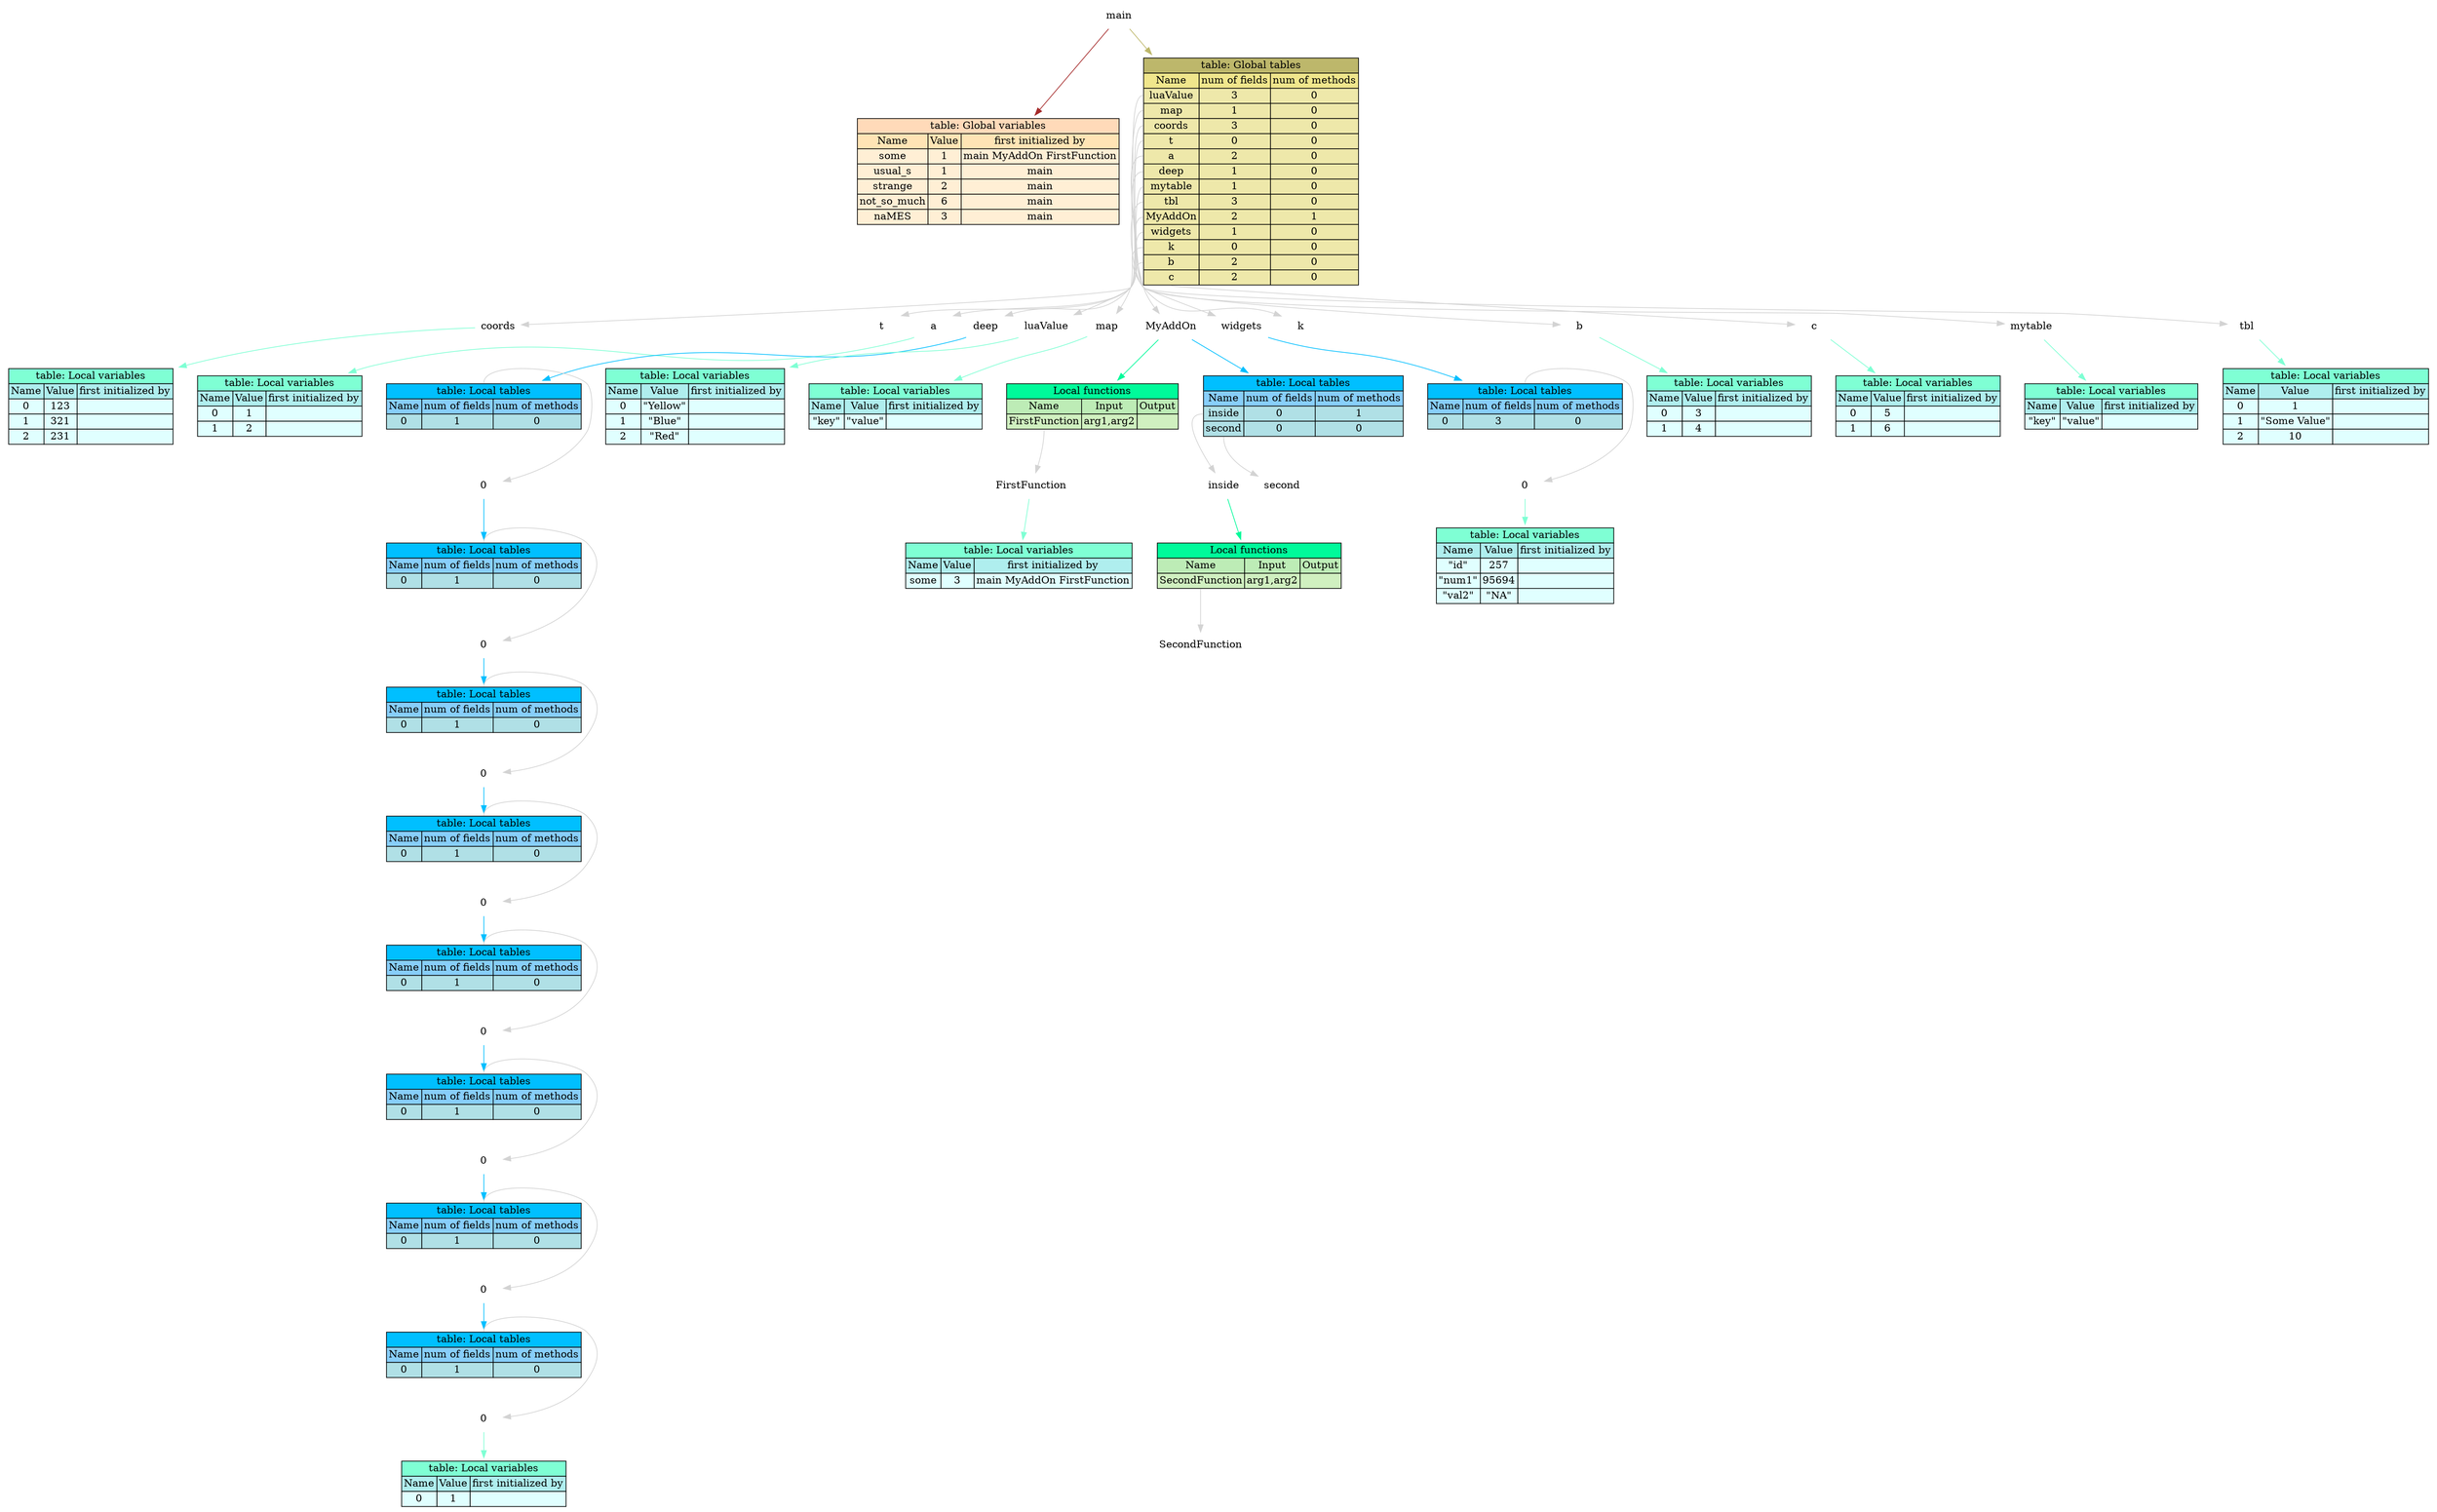 digraph G {
	"main"->"main global variables"[ color="brown" ];
	"main"->"main global tables"[ color="#BDB76B" ];
	"main global tables":coords->"coords"[ color=lightgrey ];
	"coords"->"coords local variables"[ color="#7FFFD4" ];
	"main global tables":t->"main t"[ color=lightgrey ];
	"main global tables":a->"main  a"[ color=lightgrey ];
	"main  a"->"main  a local variables"[ color="#7FFFD4" ];
	"main global tables":deep->"deep"[ color=lightgrey ];
	"deep"->"deep local tables"[ color="#00BFFF" ];
	"deep local tables":0->"deep  0"[ color=lightgrey ];
	"deep  0"->"deep  0 local tables"[ color="#00BFFF" ];
	"deep  0 local tables":0->"deep  0  0"[ color=lightgrey ];
	"deep  0  0"->"deep  0  0 local tables"[ color="#00BFFF" ];
	"deep  0  0 local tables":0->"deep  0  0  0"[ color=lightgrey ];
	"deep  0  0  0"->"deep  0  0  0 local tables"[ color="#00BFFF" ];
	"deep  0  0  0 local tables":0->"deep  0  0  0  0"[ color=lightgrey ];
	"deep  0  0  0  0"->"deep  0  0  0  0 local tables"[ color="#00BFFF" ];
	"deep  0  0  0  0 local tables":0->"deep  0  0  0  0  0"[ color=lightgrey ];
	"deep  0  0  0  0  0"->"deep  0  0  0  0  0 local tables"[ color="#00BFFF" ];
	"deep  0  0  0  0  0 local tables":0->"deep  0  0  0  0  0  0"[ color=lightgrey ];
	"deep  0  0  0  0  0  0"->"deep  0  0  0  0  0  0 local tables"[ color="#00BFFF" ];
	"deep  0  0  0  0  0  0 local tables":0->"deep  0  0  0  0  0  0  0"[ color=lightgrey ];
	"deep  0  0  0  0  0  0  0"->"deep  0  0  0  0  0  0  0 local tables"[ color="#00BFFF" ];
	"deep  0  0  0  0  0  0  0 local tables":0->"deep  0  0  0  0  0  0  0  0"[ color=lightgrey ];
	"deep  0  0  0  0  0  0  0  0"->"deep  0  0  0  0  0  0  0  0 local variables"[ color="#7FFFD4" ];
	"main global tables":luaValue->"luaValue"[ color=lightgrey ];
	"luaValue"->"luaValue local variables"[ color="#7FFFD4" ];
	"main global tables":map->"map"[ color=lightgrey ];
	"map"->"map local variables"[ color="#7FFFD4" ];
	"main global tables":MyAddOn->"MyAddOn"[ color=lightgrey ];
	"MyAddOn"->"MyAddOn local functions"[ color="#00FA9A" ];
	"MyAddOn"->"MyAddOn local tables"[ color="#00BFFF" ];
	"MyAddOn local functions":FirstFunction->"main MyAddOn FirstFunction"[ color=lightgrey ];
	"main MyAddOn FirstFunction"->"main MyAddOn FirstFunction local variables"[ color="#7FFFD4" ];
	"MyAddOn local tables":inside->"MyAddOn  inside"[ color=lightgrey ];
	"MyAddOn  inside"->"MyAddOn  inside local functions"[ color="#00FA9A" ];
	"MyAddOn  inside local functions":SecondFunction->"main MyAddOn  inside SecondFunction"[ color=lightgrey ];
	"MyAddOn local tables":second->"MyAddOn  second"[ color=lightgrey ];
	"main global tables":widgets->"widgets"[ color=lightgrey ];
	"widgets"->"widgets local tables"[ color="#00BFFF" ];
	"widgets local tables":0->"widgets  0"[ color=lightgrey ];
	"widgets  0"->"widgets  0 local variables"[ color="#7FFFD4" ];
	"main global tables":k->"main k"[ color=lightgrey ];
	"main global tables":b->"main  b"[ color=lightgrey ];
	"main  b"->"main  b local variables"[ color="#7FFFD4" ];
	"main global tables":c->"main  c"[ color=lightgrey ];
	"main  c"->"main  c local variables"[ color="#7FFFD4" ];
	"main global tables":mytable->"main mytable"[ color=lightgrey ];
	"main mytable"->"main mytable local variables"[ color="#7FFFD4" ];
	"main global tables":tbl->"tbl"[ color=lightgrey ];
	"tbl"->"tbl local variables"[ color="#7FFFD4" ];
	"MyAddOn  inside local functions" [ color=white, label=<<TABLE BORDER="0" CELLBORDER="1" color="black" CELLSPACING="0">
	<TR><TD COLSPAN="3" BGCOLOR="#00FA9A">Local functions</TD></TR>
	  <TR><TD BGCOLOR="#BDECB6" PORT="Name">Name</TD>\n<TD BGCOLOR="#BDECB6" PORT="Input">Input</TD>\n<TD BGCOLOR="#BDECB6" PORT="Output">Output</TD>\n</TR><TR><TD BGCOLOR="#D0F0C0" PORT="SecondFunction">SecondFunction</TD>\n<TD BGCOLOR="#D0F0C0" PORT="arg1,arg2">arg1,arg2</TD>\n<TD BGCOLOR="#D0F0C0" PORT=""></TD>\n</TR>\n</TABLE>>, shape="plaintext", style="rounded,filled" ];
	"MyAddOn  inside" [ color=white, label=inside, shape="plaintext", style="rounded,filled" ];
	"MyAddOn  second" [ color=white, label=second, shape="plaintext", style="rounded,filled" ];
	"MyAddOn local functions" [ color=white, label=<<TABLE BORDER="0" CELLBORDER="1" color="black" CELLSPACING="0">
	<TR><TD COLSPAN="3" BGCOLOR="#00FA9A">Local functions</TD></TR>
	  <TR><TD BGCOLOR="#BDECB6" PORT="Name">Name</TD>\n<TD BGCOLOR="#BDECB6" PORT="Input">Input</TD>\n<TD BGCOLOR="#BDECB6" PORT="Output">Output</TD>\n</TR><TR><TD BGCOLOR="#D0F0C0" PORT="FirstFunction">FirstFunction</TD>\n<TD BGCOLOR="#D0F0C0" PORT="arg1,arg2">arg1,arg2</TD>\n<TD BGCOLOR="#D0F0C0" PORT=""></TD>\n</TR>\n</TABLE>>, shape="plaintext", style="rounded,filled" ];
	"MyAddOn local tables" [ color=white, label=<<TABLE BORDER="0" CELLBORDER="1" CELLSPACING="0" color="black">
  <TR><TD PORT="0" COLSPAN="3" BGCOLOR="#00BFFF">table: Local tables</TD></TR>
	<TR><TD BGCOLOR="#87CEFA" PORT="Name">Name</TD>\n<TD BGCOLOR="#87CEFA" PORT="num of fields">num of fields</TD>\n<TD BGCOLOR="#87CEFA" PORT="num of methods">num of methods</TD>\n</TR><TR><TD BGCOLOR="#B0E0E6" PORT="inside">inside</TD>\n<TD BGCOLOR="#B0E0E6" PORT="0">0</TD>\n<TD BGCOLOR="#B0E0E6" PORT="1">1</TD>\n</TR><TR><TD BGCOLOR="#B0E0E6" PORT="second">second</TD>\n<TD BGCOLOR="#B0E0E6" PORT="0">0</TD>\n<TD BGCOLOR="#B0E0E6" PORT="0">0</TD>\n</TR>\n</TABLE>>, shape="plaintext", style="rounded,filled" ];
	"MyAddOn" [ color=white, label=MyAddOn, shape="plaintext", style="rounded,filled" ];
	"coords local variables" [ color=white, label=<<TABLE BORDER="0" CELLBORDER="1" CELLSPACING="0" color="black">
  <TR><TD PORT="0" COLSPAN="3" BGCOLOR="#7FFFD4">table: Local variables</TD></TR>
	<TR><TD BGCOLOR="#AFEEEE" PORT="Name">Name</TD>\n<TD BGCOLOR="#AFEEEE" PORT="Value">Value</TD>\n<TD BGCOLOR="#AFEEEE" PORT="first initialized by">first initialized by</TD>\n</TR><TR><TD BGCOLOR="#E0FFFF" PORT="0">0</TD>\n<TD BGCOLOR="#E0FFFF" PORT="123">123</TD>\n<TD BGCOLOR="#E0FFFF" PORT=""></TD>\n</TR><TR><TD BGCOLOR="#E0FFFF" PORT="1">1</TD>\n<TD BGCOLOR="#E0FFFF" PORT="321">321</TD>\n<TD BGCOLOR="#E0FFFF" PORT=""></TD>\n</TR><TR><TD BGCOLOR="#E0FFFF" PORT="2">2</TD>\n<TD BGCOLOR="#E0FFFF" PORT="231">231</TD>\n<TD BGCOLOR="#E0FFFF" PORT=""></TD>\n</TR>\n</TABLE>>, shape="plaintext", style="rounded,filled" ];
	"coords" [ color=white, label=coords, shape="plaintext", style="rounded,filled" ];
	"deep  0  0  0  0  0  0  0  0 local variables" [ color=white, label=<<TABLE BORDER="0" CELLBORDER="1" CELLSPACING="0" color="black">
  <TR><TD PORT="0" COLSPAN="3" BGCOLOR="#7FFFD4">table: Local variables</TD></TR>
	<TR><TD BGCOLOR="#AFEEEE" PORT="Name">Name</TD>\n<TD BGCOLOR="#AFEEEE" PORT="Value">Value</TD>\n<TD BGCOLOR="#AFEEEE" PORT="first initialized by">first initialized by</TD>\n</TR><TR><TD BGCOLOR="#E0FFFF" PORT="0">0</TD>\n<TD BGCOLOR="#E0FFFF" PORT="1">1</TD>\n<TD BGCOLOR="#E0FFFF" PORT=""></TD>\n</TR>\n</TABLE>>, shape="plaintext", style="rounded,filled" ];
	"deep  0  0  0  0  0  0  0  0" [ color=white, label=0, shape="plaintext", style="rounded,filled" ];
	"deep  0  0  0  0  0  0  0 local tables" [ color=white, label=<<TABLE BORDER="0" CELLBORDER="1" CELLSPACING="0" color="black">
  <TR><TD PORT="0" COLSPAN="3" BGCOLOR="#00BFFF">table: Local tables</TD></TR>
	<TR><TD BGCOLOR="#87CEFA" PORT="Name">Name</TD>\n<TD BGCOLOR="#87CEFA" PORT="num of fields">num of fields</TD>\n<TD BGCOLOR="#87CEFA" PORT="num of methods">num of methods</TD>\n</TR><TR><TD BGCOLOR="#B0E0E6" PORT="0">0</TD>\n<TD BGCOLOR="#B0E0E6" PORT="1">1</TD>\n<TD BGCOLOR="#B0E0E6" PORT="0">0</TD>\n</TR>\n</TABLE>>, shape="plaintext", style="rounded,filled" ];
	"deep  0  0  0  0  0  0  0" [ color=white, label=0, shape="plaintext", style="rounded,filled" ];
	"deep  0  0  0  0  0  0 local tables" [ color=white, label=<<TABLE BORDER="0" CELLBORDER="1" CELLSPACING="0" color="black">
  <TR><TD PORT="0" COLSPAN="3" BGCOLOR="#00BFFF">table: Local tables</TD></TR>
	<TR><TD BGCOLOR="#87CEFA" PORT="Name">Name</TD>\n<TD BGCOLOR="#87CEFA" PORT="num of fields">num of fields</TD>\n<TD BGCOLOR="#87CEFA" PORT="num of methods">num of methods</TD>\n</TR><TR><TD BGCOLOR="#B0E0E6" PORT="0">0</TD>\n<TD BGCOLOR="#B0E0E6" PORT="1">1</TD>\n<TD BGCOLOR="#B0E0E6" PORT="0">0</TD>\n</TR>\n</TABLE>>, shape="plaintext", style="rounded,filled" ];
	"deep  0  0  0  0  0  0" [ color=white, label=0, shape="plaintext", style="rounded,filled" ];
	"deep  0  0  0  0  0 local tables" [ color=white, label=<<TABLE BORDER="0" CELLBORDER="1" CELLSPACING="0" color="black">
  <TR><TD PORT="0" COLSPAN="3" BGCOLOR="#00BFFF">table: Local tables</TD></TR>
	<TR><TD BGCOLOR="#87CEFA" PORT="Name">Name</TD>\n<TD BGCOLOR="#87CEFA" PORT="num of fields">num of fields</TD>\n<TD BGCOLOR="#87CEFA" PORT="num of methods">num of methods</TD>\n</TR><TR><TD BGCOLOR="#B0E0E6" PORT="0">0</TD>\n<TD BGCOLOR="#B0E0E6" PORT="1">1</TD>\n<TD BGCOLOR="#B0E0E6" PORT="0">0</TD>\n</TR>\n</TABLE>>, shape="plaintext", style="rounded,filled" ];
	"deep  0  0  0  0  0" [ color=white, label=0, shape="plaintext", style="rounded,filled" ];
	"deep  0  0  0  0 local tables" [ color=white, label=<<TABLE BORDER="0" CELLBORDER="1" CELLSPACING="0" color="black">
  <TR><TD PORT="0" COLSPAN="3" BGCOLOR="#00BFFF">table: Local tables</TD></TR>
	<TR><TD BGCOLOR="#87CEFA" PORT="Name">Name</TD>\n<TD BGCOLOR="#87CEFA" PORT="num of fields">num of fields</TD>\n<TD BGCOLOR="#87CEFA" PORT="num of methods">num of methods</TD>\n</TR><TR><TD BGCOLOR="#B0E0E6" PORT="0">0</TD>\n<TD BGCOLOR="#B0E0E6" PORT="1">1</TD>\n<TD BGCOLOR="#B0E0E6" PORT="0">0</TD>\n</TR>\n</TABLE>>, shape="plaintext", style="rounded,filled" ];
	"deep  0  0  0  0" [ color=white, label=0, shape="plaintext", style="rounded,filled" ];
	"deep  0  0  0 local tables" [ color=white, label=<<TABLE BORDER="0" CELLBORDER="1" CELLSPACING="0" color="black">
  <TR><TD PORT="0" COLSPAN="3" BGCOLOR="#00BFFF">table: Local tables</TD></TR>
	<TR><TD BGCOLOR="#87CEFA" PORT="Name">Name</TD>\n<TD BGCOLOR="#87CEFA" PORT="num of fields">num of fields</TD>\n<TD BGCOLOR="#87CEFA" PORT="num of methods">num of methods</TD>\n</TR><TR><TD BGCOLOR="#B0E0E6" PORT="0">0</TD>\n<TD BGCOLOR="#B0E0E6" PORT="1">1</TD>\n<TD BGCOLOR="#B0E0E6" PORT="0">0</TD>\n</TR>\n</TABLE>>, shape="plaintext", style="rounded,filled" ];
	"deep  0  0  0" [ color=white, label=0, shape="plaintext", style="rounded,filled" ];
	"deep  0  0 local tables" [ color=white, label=<<TABLE BORDER="0" CELLBORDER="1" CELLSPACING="0" color="black">
  <TR><TD PORT="0" COLSPAN="3" BGCOLOR="#00BFFF">table: Local tables</TD></TR>
	<TR><TD BGCOLOR="#87CEFA" PORT="Name">Name</TD>\n<TD BGCOLOR="#87CEFA" PORT="num of fields">num of fields</TD>\n<TD BGCOLOR="#87CEFA" PORT="num of methods">num of methods</TD>\n</TR><TR><TD BGCOLOR="#B0E0E6" PORT="0">0</TD>\n<TD BGCOLOR="#B0E0E6" PORT="1">1</TD>\n<TD BGCOLOR="#B0E0E6" PORT="0">0</TD>\n</TR>\n</TABLE>>, shape="plaintext", style="rounded,filled" ];
	"deep  0  0" [ color=white, label=0, shape="plaintext", style="rounded,filled" ];
	"deep  0 local tables" [ color=white, label=<<TABLE BORDER="0" CELLBORDER="1" CELLSPACING="0" color="black">
  <TR><TD PORT="0" COLSPAN="3" BGCOLOR="#00BFFF">table: Local tables</TD></TR>
	<TR><TD BGCOLOR="#87CEFA" PORT="Name">Name</TD>\n<TD BGCOLOR="#87CEFA" PORT="num of fields">num of fields</TD>\n<TD BGCOLOR="#87CEFA" PORT="num of methods">num of methods</TD>\n</TR><TR><TD BGCOLOR="#B0E0E6" PORT="0">0</TD>\n<TD BGCOLOR="#B0E0E6" PORT="1">1</TD>\n<TD BGCOLOR="#B0E0E6" PORT="0">0</TD>\n</TR>\n</TABLE>>, shape="plaintext", style="rounded,filled" ];
	"deep  0" [ color=white, label=0, shape="plaintext", style="rounded,filled" ];
	"deep local tables" [ color=white, label=<<TABLE BORDER="0" CELLBORDER="1" CELLSPACING="0" color="black">
  <TR><TD PORT="0" COLSPAN="3" BGCOLOR="#00BFFF">table: Local tables</TD></TR>
	<TR><TD BGCOLOR="#87CEFA" PORT="Name">Name</TD>\n<TD BGCOLOR="#87CEFA" PORT="num of fields">num of fields</TD>\n<TD BGCOLOR="#87CEFA" PORT="num of methods">num of methods</TD>\n</TR><TR><TD BGCOLOR="#B0E0E6" PORT="0">0</TD>\n<TD BGCOLOR="#B0E0E6" PORT="1">1</TD>\n<TD BGCOLOR="#B0E0E6" PORT="0">0</TD>\n</TR>\n</TABLE>>, shape="plaintext", style="rounded,filled" ];
	"deep" [ color=white, label=deep, shape="plaintext", style="rounded,filled" ];
	"luaValue local variables" [ color=white, label=<<TABLE BORDER="0" CELLBORDER="1" CELLSPACING="0" color="black">
  <TR><TD PORT="0" COLSPAN="3" BGCOLOR="#7FFFD4">table: Local variables</TD></TR>
	<TR><TD BGCOLOR="#AFEEEE" PORT="Name">Name</TD>\n<TD BGCOLOR="#AFEEEE" PORT="Value">Value</TD>\n<TD BGCOLOR="#AFEEEE" PORT="first initialized by">first initialized by</TD>\n</TR><TR><TD BGCOLOR="#E0FFFF" PORT="0">0</TD>\n<TD BGCOLOR="#E0FFFF" PORT="Yellow">"Yellow"</TD>\n<TD BGCOLOR="#E0FFFF" PORT=""></TD>\n</TR><TR><TD BGCOLOR="#E0FFFF" PORT="1">1</TD>\n<TD BGCOLOR="#E0FFFF" PORT="Blue">"Blue"</TD>\n<TD BGCOLOR="#E0FFFF" PORT=""></TD>\n</TR><TR><TD BGCOLOR="#E0FFFF" PORT="2">2</TD>\n<TD BGCOLOR="#E0FFFF" PORT="Red">"Red"</TD>\n<TD BGCOLOR="#E0FFFF" PORT=""></TD>\n</TR>\n</TABLE>>, shape="plaintext", style="rounded,filled" ];
	"luaValue" [ color=white, label=luaValue, shape="plaintext", style="rounded,filled" ];
	"main  a local variables" [ color=white, label=<<TABLE BORDER="0" CELLBORDER="1" CELLSPACING="0" color="black">
  <TR><TD PORT="0" COLSPAN="3" BGCOLOR="#7FFFD4">table: Local variables</TD></TR>
	<TR><TD BGCOLOR="#AFEEEE" PORT="Name">Name</TD>\n<TD BGCOLOR="#AFEEEE" PORT="Value">Value</TD>\n<TD BGCOLOR="#AFEEEE" PORT="first initialized by">first initialized by</TD>\n</TR><TR><TD BGCOLOR="#E0FFFF" PORT="0">0</TD>\n<TD BGCOLOR="#E0FFFF" PORT="1">1</TD>\n<TD BGCOLOR="#E0FFFF" PORT=""></TD>\n</TR><TR><TD BGCOLOR="#E0FFFF" PORT="1">1</TD>\n<TD BGCOLOR="#E0FFFF" PORT="2">2</TD>\n<TD BGCOLOR="#E0FFFF" PORT=""></TD>\n</TR>\n</TABLE>>, shape="plaintext", style="rounded,filled" ];
	"main  a" [ color=white, label=a, shape="plaintext", style="rounded,filled" ];
	"main  b local variables" [ color=white, label=<<TABLE BORDER="0" CELLBORDER="1" CELLSPACING="0" color="black">
  <TR><TD PORT="0" COLSPAN="3" BGCOLOR="#7FFFD4">table: Local variables</TD></TR>
	<TR><TD BGCOLOR="#AFEEEE" PORT="Name">Name</TD>\n<TD BGCOLOR="#AFEEEE" PORT="Value">Value</TD>\n<TD BGCOLOR="#AFEEEE" PORT="first initialized by">first initialized by</TD>\n</TR><TR><TD BGCOLOR="#E0FFFF" PORT="0">0</TD>\n<TD BGCOLOR="#E0FFFF" PORT="3">3</TD>\n<TD BGCOLOR="#E0FFFF" PORT=""></TD>\n</TR><TR><TD BGCOLOR="#E0FFFF" PORT="1">1</TD>\n<TD BGCOLOR="#E0FFFF" PORT="4">4</TD>\n<TD BGCOLOR="#E0FFFF" PORT=""></TD>\n</TR>\n</TABLE>>, shape="plaintext", style="rounded,filled" ];
	"main  b" [ color=white, label=b, shape="plaintext", style="rounded,filled" ];
	"main  c local variables" [ color=white, label=<<TABLE BORDER="0" CELLBORDER="1" CELLSPACING="0" color="black">
  <TR><TD PORT="0" COLSPAN="3" BGCOLOR="#7FFFD4">table: Local variables</TD></TR>
	<TR><TD BGCOLOR="#AFEEEE" PORT="Name">Name</TD>\n<TD BGCOLOR="#AFEEEE" PORT="Value">Value</TD>\n<TD BGCOLOR="#AFEEEE" PORT="first initialized by">first initialized by</TD>\n</TR><TR><TD BGCOLOR="#E0FFFF" PORT="0">0</TD>\n<TD BGCOLOR="#E0FFFF" PORT="5">5</TD>\n<TD BGCOLOR="#E0FFFF" PORT=""></TD>\n</TR><TR><TD BGCOLOR="#E0FFFF" PORT="1">1</TD>\n<TD BGCOLOR="#E0FFFF" PORT="6">6</TD>\n<TD BGCOLOR="#E0FFFF" PORT=""></TD>\n</TR>\n</TABLE>>, shape="plaintext", style="rounded,filled" ];
	"main  c" [ color=white, label=c, shape="plaintext", style="rounded,filled" ];
	"main MyAddOn  inside SecondFunction" [ color=white, label=SecondFunction, shape="plaintext", style="rounded,filled" ];
	"main MyAddOn FirstFunction local variables" [ color=white, label=<<TABLE BORDER="0" CELLBORDER="1" CELLSPACING="0" color="black">
  <TR><TD PORT="0" COLSPAN="3" BGCOLOR="#7FFFD4">table: Local variables</TD></TR>
	<TR><TD BGCOLOR="#AFEEEE" PORT="Name">Name</TD>\n<TD BGCOLOR="#AFEEEE" PORT="Value">Value</TD>\n<TD BGCOLOR="#AFEEEE" PORT="first initialized by">first initialized by</TD>\n</TR><TR><TD BGCOLOR="#E0FFFF" PORT="some">some</TD>\n<TD BGCOLOR="#E0FFFF" PORT="3">3</TD>\n<TD BGCOLOR="#E0FFFF" PORT="main MyAddOn FirstFunction">main MyAddOn FirstFunction</TD>\n</TR>\n</TABLE>>, shape="plaintext", style="rounded,filled" ];
	"main MyAddOn FirstFunction" [ color=white, label=FirstFunction, shape="plaintext", style="rounded,filled" ];
	"main global tables" [ color=white, label=<<TABLE BORDER="0" CELLBORDER="1" CELLSPACING="0" color="black">
  <TR><TD PORT="0" COLSPAN="3" BGCOLOR="#BDB76B">table: Global tables</TD></TR>
	<TR><TD BGCOLOR="#F0E68C" PORT="Name">Name</TD>\n<TD BGCOLOR="#F0E68C" PORT="num of fields">num of fields</TD>\n<TD BGCOLOR="#F0E68C" PORT="num of methods">num of methods</TD>\n</TR><TR><TD BGCOLOR="#EEE8AA" PORT="luaValue">luaValue</TD>\n<TD BGCOLOR="#EEE8AA" PORT="3">3</TD>\n<TD BGCOLOR="#EEE8AA" PORT="0">0</TD>\n</TR><TR><TD BGCOLOR="#EEE8AA" PORT="map">map</TD>\n<TD BGCOLOR="#EEE8AA" PORT="1">1</TD>\n<TD BGCOLOR="#EEE8AA" PORT="0">0</TD>\n</TR><TR><TD BGCOLOR="#EEE8AA" PORT="coords">coords</TD>\n<TD BGCOLOR="#EEE8AA" PORT="3">3</TD>\n<TD BGCOLOR="#EEE8AA" PORT="0">0</TD>\n</TR><TR><TD BGCOLOR="#EEE8AA" PORT="t">t</TD>\n<TD BGCOLOR="#EEE8AA" PORT="0">0</TD>\n<TD BGCOLOR="#EEE8AA" PORT="0">0</TD>\n</TR><TR><TD BGCOLOR="#EEE8AA" PORT="a">a</TD>\n<TD BGCOLOR="#EEE8AA" PORT="2">2</TD>\n<TD BGCOLOR="#EEE8AA" PORT="0">0</TD>\n</TR><TR><TD BGCOLOR="#EEE8AA" PORT="deep">deep</TD>\n<TD BGCOLOR="#EEE8AA" PORT="1">1</TD>\n<TD BGCOLOR="#EEE8AA" PORT="0">0</TD>\n</TR><TR><TD BGCOLOR="#EEE8AA" PORT="mytable">mytable</TD>\n<TD BGCOLOR="#EEE8AA" PORT="1">1</TD>\n<TD BGCOLOR="#EEE8AA" PORT="0">0</TD>\n</TR><TR><TD BGCOLOR="#EEE8AA" PORT="tbl">tbl</TD>\n<TD BGCOLOR="#EEE8AA" PORT="3">3</TD>\n<TD BGCOLOR="#EEE8AA" PORT="0">0</TD>\n</TR><TR><TD BGCOLOR="#EEE8AA" PORT="MyAddOn">MyAddOn</TD>\n<TD BGCOLOR="#EEE8AA" PORT="2">2</TD>\n<TD BGCOLOR="#EEE8AA" PORT="1">1</TD>\n</TR><TR><TD BGCOLOR="#EEE8AA" PORT="widgets">widgets</TD>\n<TD BGCOLOR="#EEE8AA" PORT="1">1</TD>\n<TD BGCOLOR="#EEE8AA" PORT="0">0</TD>\n</TR><TR><TD BGCOLOR="#EEE8AA" PORT="k">k</TD>\n<TD BGCOLOR="#EEE8AA" PORT="0">0</TD>\n<TD BGCOLOR="#EEE8AA" PORT="0">0</TD>\n</TR><TR><TD BGCOLOR="#EEE8AA" PORT="b">b</TD>\n<TD BGCOLOR="#EEE8AA" PORT="2">2</TD>\n<TD BGCOLOR="#EEE8AA" PORT="0">0</TD>\n</TR><TR><TD BGCOLOR="#EEE8AA" PORT="c">c</TD>\n<TD BGCOLOR="#EEE8AA" PORT="2">2</TD>\n<TD BGCOLOR="#EEE8AA" PORT="0">0</TD>\n</TR>\n</TABLE>>, shape="plaintext", style="rounded,filled" ];
	"main global variables" [ color=white, label=<<TABLE BORDER="0" CELLBORDER="1" CELLSPACING="0" color="black">
  <TR><TD PORT="0" COLSPAN="3" BGCOLOR="#FFDAB9">table: Global variables</TD></TR>
	<TR><TD BGCOLOR="#FFE4B5" PORT="Name">Name</TD>\n<TD BGCOLOR="#FFE4B5" PORT="Value">Value</TD>\n<TD BGCOLOR="#FFE4B5" PORT="first initialized by">first initialized by</TD>\n</TR><TR><TD BGCOLOR="#FFEFD5" PORT="some">some</TD>\n<TD BGCOLOR="#FFEFD5" PORT="1">1</TD>\n<TD BGCOLOR="#FFEFD5" PORT="main MyAddOn FirstFunction">main MyAddOn FirstFunction</TD>\n</TR><TR><TD BGCOLOR="#FFEFD5" PORT="usual_s">usual_s</TD>\n<TD BGCOLOR="#FFEFD5" PORT="1">1</TD>\n<TD BGCOLOR="#FFEFD5" PORT="main">main</TD>\n</TR><TR><TD BGCOLOR="#FFEFD5" PORT="strange">strange</TD>\n<TD BGCOLOR="#FFEFD5" PORT="2">2</TD>\n<TD BGCOLOR="#FFEFD5" PORT="main">main</TD>\n</TR><TR><TD BGCOLOR="#FFEFD5" PORT="not_so_much">not_so_much</TD>\n<TD BGCOLOR="#FFEFD5" PORT="6">6</TD>\n<TD BGCOLOR="#FFEFD5" PORT="main">main</TD>\n</TR><TR><TD BGCOLOR="#FFEFD5" PORT="naMES">naMES</TD>\n<TD BGCOLOR="#FFEFD5" PORT="3">3</TD>\n<TD BGCOLOR="#FFEFD5" PORT="main">main</TD>\n</TR>\n</TABLE>>, shape="plaintext", style="rounded,filled" ];
	"main k" [ color=white, label=k, shape="plaintext", style="rounded,filled" ];
	"main mytable local variables" [ color=white, label=<<TABLE BORDER="0" CELLBORDER="1" CELLSPACING="0" color="black">
  <TR><TD PORT="0" COLSPAN="3" BGCOLOR="#7FFFD4">table: Local variables</TD></TR>
	<TR><TD BGCOLOR="#AFEEEE" PORT="Name">Name</TD>\n<TD BGCOLOR="#AFEEEE" PORT="Value">Value</TD>\n<TD BGCOLOR="#AFEEEE" PORT="first initialized by">first initialized by</TD>\n</TR><TR><TD BGCOLOR="#E0FFFF" PORT="key">"key"</TD>\n<TD BGCOLOR="#E0FFFF" PORT="value">"value"</TD>\n<TD BGCOLOR="#E0FFFF" PORT=""></TD>\n</TR>\n</TABLE>>, shape="plaintext", style="rounded,filled" ];
	"main mytable" [ color=white, label=mytable, shape="plaintext", style="rounded,filled" ];
	"main t" [ color=white, label=t, shape="plaintext", style="rounded,filled" ];
	"main" [ color=white, label=main, shape="plaintext", style="rounded,filled" ];
	"map local variables" [ color=white, label=<<TABLE BORDER="0" CELLBORDER="1" CELLSPACING="0" color="black">
  <TR><TD PORT="0" COLSPAN="3" BGCOLOR="#7FFFD4">table: Local variables</TD></TR>
	<TR><TD BGCOLOR="#AFEEEE" PORT="Name">Name</TD>\n<TD BGCOLOR="#AFEEEE" PORT="Value">Value</TD>\n<TD BGCOLOR="#AFEEEE" PORT="first initialized by">first initialized by</TD>\n</TR><TR><TD BGCOLOR="#E0FFFF" PORT="key">"key"</TD>\n<TD BGCOLOR="#E0FFFF" PORT="value">"value"</TD>\n<TD BGCOLOR="#E0FFFF" PORT=""></TD>\n</TR>\n</TABLE>>, shape="plaintext", style="rounded,filled" ];
	"map" [ color=white, label=map, shape="plaintext", style="rounded,filled" ];
	"tbl local variables" [ color=white, label=<<TABLE BORDER="0" CELLBORDER="1" CELLSPACING="0" color="black">
  <TR><TD PORT="0" COLSPAN="3" BGCOLOR="#7FFFD4">table: Local variables</TD></TR>
	<TR><TD BGCOLOR="#AFEEEE" PORT="Name">Name</TD>\n<TD BGCOLOR="#AFEEEE" PORT="Value">Value</TD>\n<TD BGCOLOR="#AFEEEE" PORT="first initialized by">first initialized by</TD>\n</TR><TR><TD BGCOLOR="#E0FFFF" PORT="0">0</TD>\n<TD BGCOLOR="#E0FFFF" PORT="1">1</TD>\n<TD BGCOLOR="#E0FFFF" PORT=""></TD>\n</TR><TR><TD BGCOLOR="#E0FFFF" PORT="1">1</TD>\n<TD BGCOLOR="#E0FFFF" PORT="Some Value">"Some Value"</TD>\n<TD BGCOLOR="#E0FFFF" PORT=""></TD>\n</TR><TR><TD BGCOLOR="#E0FFFF" PORT="2">2</TD>\n<TD BGCOLOR="#E0FFFF" PORT="10">10</TD>\n<TD BGCOLOR="#E0FFFF" PORT=""></TD>\n</TR>\n</TABLE>>, shape="plaintext", style="rounded,filled" ];
	"tbl" [ color=white, label=tbl, shape="plaintext", style="rounded,filled" ];
	"widgets  0 local variables" [ color=white, label=<<TABLE BORDER="0" CELLBORDER="1" CELLSPACING="0" color="black">
  <TR><TD PORT="0" COLSPAN="3" BGCOLOR="#7FFFD4">table: Local variables</TD></TR>
	<TR><TD BGCOLOR="#AFEEEE" PORT="Name">Name</TD>\n<TD BGCOLOR="#AFEEEE" PORT="Value">Value</TD>\n<TD BGCOLOR="#AFEEEE" PORT="first initialized by">first initialized by</TD>\n</TR><TR><TD BGCOLOR="#E0FFFF" PORT="id">"id"</TD>\n<TD BGCOLOR="#E0FFFF" PORT="257">257</TD>\n<TD BGCOLOR="#E0FFFF" PORT=""></TD>\n</TR><TR><TD BGCOLOR="#E0FFFF" PORT="num1">"num1"</TD>\n<TD BGCOLOR="#E0FFFF" PORT="95694">95694</TD>\n<TD BGCOLOR="#E0FFFF" PORT=""></TD>\n</TR><TR><TD BGCOLOR="#E0FFFF" PORT="val2">"val2"</TD>\n<TD BGCOLOR="#E0FFFF" PORT="NA">"NA"</TD>\n<TD BGCOLOR="#E0FFFF" PORT=""></TD>\n</TR>\n</TABLE>>, shape="plaintext", style="rounded,filled" ];
	"widgets  0" [ color=white, label=0, shape="plaintext", style="rounded,filled" ];
	"widgets local tables" [ color=white, label=<<TABLE BORDER="0" CELLBORDER="1" CELLSPACING="0" color="black">
  <TR><TD PORT="0" COLSPAN="3" BGCOLOR="#00BFFF">table: Local tables</TD></TR>
	<TR><TD BGCOLOR="#87CEFA" PORT="Name">Name</TD>\n<TD BGCOLOR="#87CEFA" PORT="num of fields">num of fields</TD>\n<TD BGCOLOR="#87CEFA" PORT="num of methods">num of methods</TD>\n</TR><TR><TD BGCOLOR="#B0E0E6" PORT="0">0</TD>\n<TD BGCOLOR="#B0E0E6" PORT="3">3</TD>\n<TD BGCOLOR="#B0E0E6" PORT="0">0</TD>\n</TR>\n</TABLE>>, shape="plaintext", style="rounded,filled" ];
	"widgets" [ color=white, label=widgets, shape="plaintext", style="rounded,filled" ];

}
